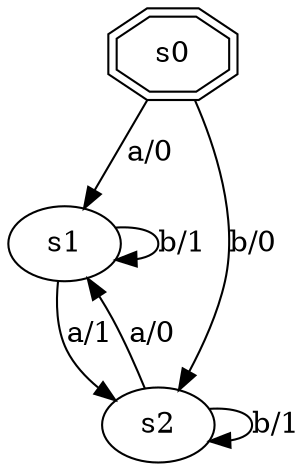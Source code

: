digraph test_21 {
    s0 -> s1 [label="a/0"];
    s0 -> s2 [label="b/0"];
    s1 -> s2 [label="a/1"];
    s1 -> s1 [label="b/1"];
    s2 -> s1 [label="a/0"];
    s2 -> s2 [label="b/1"];
    s0 [shape=doubleoctagon];
}